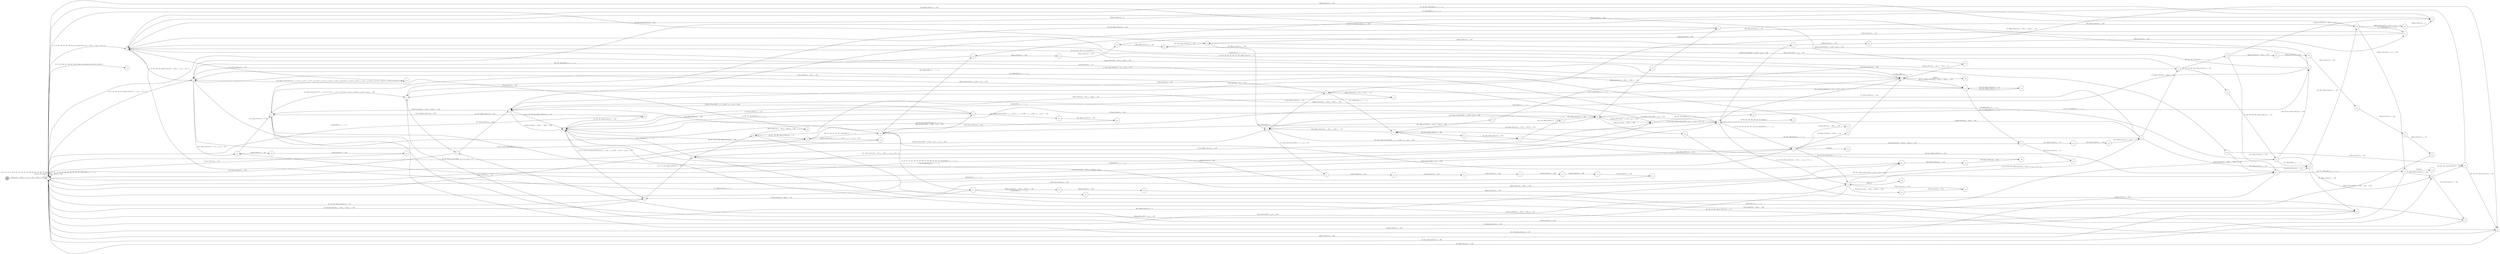 digraph EFSM{
  graph [rankdir="LR", fontname="Latin Modern Math"];
  node [color="black", fillcolor="white", shape="circle", style="filled", fontname="Latin Modern Math"];
  edge [fontname="Latin Modern Math"];

  s0[fillcolor="gray", label=<s<sub>0</sub>>];
  s1[label=<s<sub>1</sub>>];
  s2[label=<s<sub>2</sub>>];
  s3[label=<s<sub>3</sub>>];
  s4[label=<s<sub>4</sub>>];
  s5[label=<s<sub>5</sub>>];
  s6[label=<s<sub>6</sub>>];
  s7[label=<s<sub>7</sub>>];
  s8[label=<s<sub>8</sub>>];
  s9[label=<s<sub>9</sub>>];
  s10[label=<s<sub>10</sub>>];
  s11[label=<s<sub>11</sub>>];
  s12[label=<s<sub>12</sub>>];
  s13[label=<s<sub>13</sub>>];
  s16[label=<s<sub>16</sub>>];
  s17[label=<s<sub>17</sub>>];
  s18[label=<s<sub>18</sub>>];
  s19[label=<s<sub>19</sub>>];
  s28[label=<s<sub>28</sub>>];
  s29[label=<s<sub>29</sub>>];
  s32[label=<s<sub>32</sub>>];
  s40[label=<s<sub>40</sub>>];
  s42[label=<s<sub>42</sub>>];
  s44[label=<s<sub>44</sub>>];
  s46[label=<s<sub>46</sub>>];
  s48[label=<s<sub>48</sub>>];
  s49[label=<s<sub>49</sub>>];
  s55[label=<s<sub>55</sub>>];
  s56[label=<s<sub>56</sub>>];
  s61[label=<s<sub>61</sub>>];
  s64[label=<s<sub>64</sub>>];
  s66[label=<s<sub>66</sub>>];
  s67[label=<s<sub>67</sub>>];
  s68[label=<s<sub>68</sub>>];
  s69[label=<s<sub>69</sub>>];
  s71[label=<s<sub>71</sub>>];
  s73[label=<s<sub>73</sub>>];
  s76[label=<s<sub>76</sub>>];
  s77[label=<s<sub>77</sub>>];
  s90[label=<s<sub>90</sub>>];
  s92[label=<s<sub>92</sub>>];
  s94[label=<s<sub>94</sub>>];
  s95[label=<s<sub>95</sub>>];
  s97[label=<s<sub>97</sub>>];
  s108[label=<s<sub>108</sub>>];
  s109[label=<s<sub>109</sub>>];
  s110[label=<s<sub>110</sub>>];
  s116[label=<s<sub>116</sub>>];
  s118[label=<s<sub>118</sub>>];
  s119[label=<s<sub>119</sub>>];
  s130[label=<s<sub>130</sub>>];
  s147[label=<s<sub>147</sub>>];
  s148[label=<s<sub>148</sub>>];
  s150[label=<s<sub>150</sub>>];
  s151[label=<s<sub>151</sub>>];
  s160[label=<s<sub>160</sub>>];
  s162[label=<s<sub>162</sub>>];
  s163[label=<s<sub>163</sub>>];
  s164[label=<s<sub>164</sub>>];
  s165[label=<s<sub>165</sub>>];
  s166[label=<s<sub>166</sub>>];
  s167[label=<s<sub>167</sub>>];
  s173[label=<s<sub>173</sub>>];
  s184[label=<s<sub>184</sub>>];
  s199[label=<s<sub>199</sub>>];
  s204[label=<s<sub>204</sub>>];
  s205[label=<s<sub>205</sub>>];
  s207[label=<s<sub>207</sub>>];
  s214[label=<s<sub>214</sub>>];
  s231[label=<s<sub>231</sub>>];
  s232[label=<s<sub>232</sub>>];
  s245[label=<s<sub>245</sub>>];
  s277[label=<s<sub>277</sub>>];
  s278[label=<s<sub>278</sub>>];
  s297[label=<s<sub>297</sub>>];
  s303[label=<s<sub>303</sub>>];
  s304[label=<s<sub>304</sub>>];
  s305[label=<s<sub>305</sub>>];
  s326[label=<s<sub>326</sub>>];
  s332[label=<s<sub>332</sub>>];
  s333[label=<s<sub>333</sub>>];
  s334[label=<s<sub>334</sub>>];
  s335[label=<s<sub>335</sub>>];
  s336[label=<s<sub>336</sub>>];
  s347[label=<s<sub>347</sub>>];
  s384[label=<s<sub>384</sub>>];
  s385[label=<s<sub>385</sub>>];
  s389[label=<s<sub>389</sub>>];
  s399[label=<s<sub>399</sub>>];
  s408[label=<s<sub>408</sub>>];
  s418[label=<s<sub>418</sub>>];
  s419[label=<s<sub>419</sub>>];
  s446[label=<s<sub>446</sub>>];
  s462[label=<s<sub>462</sub>>];
  s463[label=<s<sub>463</sub>>];
  s467[label=<s<sub>467</sub>>];
  s498[label=<s<sub>498</sub>>];
  s510[label=<s<sub>510</sub>>];
  s511[label=<s<sub>511</sub>>];
  s512[label=<s<sub>512</sub>>];
  s513[label=<s<sub>513</sub>>];
  s514[label=<s<sub>514</sub>>];
  s515[label=<s<sub>515</sub>>];
  s522[label=<s<sub>522</sub>>];

  s0->s1[label=<<i> [1]start:2/o<sub>1</sub> := 200, o<sub>2</sub> := 3, o<sub>3</sub> := 0&#91;r<sub>3</sub> := 150, r<sub>2</sub> := 250&#93;</i>>];
  s4->s5[label=<<i> [5]moveEast:0&#91;r<sub>3</sub> &gt; 2&#93;/o<sub>1</sub> := 200</i>>];
  s12->s13[label=<<i> [13, 330]moveEast:0&#91;r<sub>2</sub> &gt; 250&#93;/o<sub>1</sub> := 400</i>>];
  s13->s2[label=<<i> [14]shieldHit:1/o<sub>1</sub> := -1 + i<sub>0</sub></i>>];
  s2->s4[label=<<i> [15, 38, 83, 211, 382, 413, 451]alienHit:1/o<sub>1</sub> := 1 + i<sub>0</sub></i>>];
  s16->s17[label=<<i> [17]moveWest:0&#91;r<sub>3</sub> &gt; 24&#93;/o<sub>1</sub> := 350</i>>];
  s17->s18[label=<<i> [18, 281]moveWest:0&#91;!(!(!(51 &gt; r<sub>2</sub>&or;-48 &gt; r<sub>3</sub>)&or;!(51 &gt; r<sub>2</sub>&or;-48 &gt; r<sub>3</sub>))&or;!(!(51 &gt; r<sub>2</sub>&or;-48 &gt; r<sub>3</sub>)&or;!(51 &gt; r<sub>2</sub>&or;-48 &gt; r<sub>3</sub>)))&#93;/o<sub>1</sub> := 300</i>>];
  s19->s5[label=<<i> [20, 187]moveWest:0/o<sub>1</sub> := 200</i>>];
  s1->s7[label=<<i> [26, 267]moveEast:0&#91;!(r<sub>3</sub> &gt; 102&or;r<sub>3</sub> &gt; 102)&#93;/o<sub>1</sub> := 100</i>>];
  s10->s40[label=<<i> [40, 85]moveEast:0&#91;!(r<sub>2</sub> &gt; 275&or;r<sub>2</sub> &gt; 275)&#93;/o<sub>1</sub> := 100</i>>];
  s16->s42[label=<<i> [42]moveWest:0&#91;!(r<sub>3</sub> &gt; 24&or;r<sub>3</sub> &gt; 24)&#93;/o<sub>1</sub> := 100</i>>];
  s42->s6[label=<<i> [43]shieldHit:1/o<sub>1</sub> := -1 + i<sub>0</sub></i>>];
  s44->s6[label=<<i> [45, 437]moveEast:0/o<sub>1</sub> := 150</i>>];
  s48->s49[label=<<i> [49, 441]moveEast:0/o<sub>1</sub> := 350</i>>];
  s55->s56[label=<<i> [56, 243]moveWest:0&#91;r<sub>3</sub> &gt; 102&#93;/o<sub>1</sub> := 150</i>>];
  s56->s4[label=<<i> [57, 244]moveWest:0/o<sub>1</sub> := 100</i>>];
  s4->s4[label=<<i> [58, 325]shieldHit:1/o<sub>1</sub> := -1 + i<sub>0</sub></i>>];
  s16->s28[label=<<i> [60]moveEast:0&#91;r<sub>3</sub> &gt; 102, r<sub>3</sub> &gt; 102&#93;/o<sub>1</sub> := 150</i>>];
  s28->s61[label=<<i> [61]moveEast:0&#91;r<sub>3</sub> &gt; 102&#93;/o<sub>1</sub> := 200</i>>];
  s61->s1[label=<<i> [62, 369]moveEast:0/o<sub>1</sub> := 250</i>>];
  s1->s9[label=<<i> [65, 124]moveEast:0&#91;r<sub>3</sub> &gt; 102, r<sub>3</sub> &gt; 102&#93;/o<sub>1</sub> := r<sub>2</sub>&#91;r<sub>2</sub> := 50 + r<sub>2</sub>&#93;</i>>];
  s67->s68[label=<<i> [68]moveWest:0&#91;350 &gt; r<sub>2</sub>&#93;/o<sub>1</sub> := 200</i>>];
  s40->s71[label=<<i> [71, 509, 531]moveWest:0&#91;599 &gt; r<sub>2</sub> + r<sub>3</sub>&#93;/o<sub>1</sub> := 50</i>>];
  s71->s2[label=<<i> [72, 532]moveWest:0/o<sub>1</sub> := 0</i>>];
  s2->s73[label=<<i> [73, 101]shieldHit:1/o<sub>1</sub> := -1 + i<sub>0</sub></i>>];
  s77->s1[label=<<i> [78]moveWest:0&#91;350 &gt; r<sub>2</sub>&#93;/o<sub>1</sub> := 100</i>>];
  s4->s10[label=<<i> [39, 84, 452]moveEast:0&#91;!(r<sub>3</sub> &gt; 2&or;r<sub>3</sub> &gt; 2)&#93;/o<sub>1</sub> := 50</i>>];
  s40->s16[label=<<i> [41, 86, 367]moveEast:0/o<sub>1</sub> := 150</i>>];
  s16->s61[label=<<i> [87, 368]moveEast:0&#91;!(r<sub>3</sub> &gt; 102&or;r<sub>3</sub> &gt; 102)&#93;/o<sub>1</sub> := 200</i>>];
  s28->s90[label=<<i> [90]moveEast:0&#91;!(r<sub>3</sub> &gt; 102&or;r<sub>3</sub> &gt; 102)&#93;/o<sub>1</sub> := 150</i>>];
  s90->s3[label=<<i> [91]moveEast:0/o<sub>1</sub> := 200</i>>];
  s92->s77[label=<<i> [93, 469]alienHit:1/o<sub>1</sub> := 1 + i<sub>0</sub></i>>];
  s77->s94[label=<<i> [94, 536]alienHit:1/o<sub>1</sub> := 1 + i<sub>0</sub></i>>];
  s94->s95[label=<<i> [95, 422]moveEast:0/o<sub>1</sub> := 250</i>>];
  s95->s18[label=<<i> [96, 299]moveEast:0/o<sub>1</sub> := 300</i>>];
  s97->s1[label=<<i> [98, 500]moveWest:0/o<sub>1</sub> := 300</i>>];
  s3->s108[label=<<i> [108, 273]moveEast:0&#91;!(r<sub>3</sub> &gt; 2&or;r<sub>3</sub> &gt; 2)&#93;/o<sub>1</sub> := 300</i>>];
  s108->s109[label=<<i> [109]moveEast:0/o<sub>1</sub> := 350</i>>];
  s109->s110[label=<<i> [110]moveEast:0/o<sub>1</sub> := 400</i>>];
  s110->s1[label=<<i> [111]moveWest:0/o<sub>1</sub> := 350</i>>];
  s55->s108[label=<<i> [114]moveWest:0&#91;!(r<sub>3</sub> &gt; 102&or;r<sub>3</sub> &gt; 102)&#93;/o<sub>1</sub> := 300</i>>];
  s108->s17[label=<<i> [115, 274]moveWest:0/o<sub>1</sub> := 250</i>>];
  s17->s116[label=<<i> [116, 380]moveWest:0&#91;!(!(!(!(51 &gt; r<sub>2</sub>&or;-48 &gt; r<sub>3</sub>)&or;!(51 &gt; r<sub>2</sub>&or;-48 &gt; r<sub>3</sub>))&or;!(!(51 &gt; r<sub>2</sub>&or;-48 &gt; r<sub>3</sub>)&or;!(51 &gt; r<sub>2</sub>&or;-48 &gt; r<sub>3</sub>)))&or;!(!(!(51 &gt; r<sub>2</sub>&or;-48 &gt; r<sub>3</sub>)&or;!(51 &gt; r<sub>2</sub>&or;-48 &gt; r<sub>3</sub>))&or;!(!(51 &gt; r<sub>2</sub>&or;-48 &gt; r<sub>3</sub>)&or;!(51 &gt; r<sub>2</sub>&or;-48 &gt; r<sub>3</sub>))))&#93;/o<sub>1</sub> := 200</i>>];
  s2->s118[label=<<i> [118]moveWest:0&#91;!(r<sub>3</sub> &gt; 50&or;r<sub>3</sub> &gt; 50)&#93;/o<sub>1</sub> := 100</i>>];
  s118->s119[label=<<i> [119, 415, 487]moveWest:0/o<sub>1</sub> := 50</i>>];
  s119->s118[label=<<i> [120, 416, 488]moveWest:0/o<sub>1</sub> := 0</i>>];
  s118->s1[label=<<i> [121]moveEast:0/o<sub>1</sub> := 50</i>>];
  s10->s92[label=<<i> [126, 294]moveWest:0&#91;400 &gt; r<sub>2</sub>&#93;/o<sub>1</sub> := 250</i>>];
  s92->s9[label=<<i> [127]moveWest:0&#91;400 &gt; r<sub>2</sub>, 400 &gt; r<sub>2</sub>&#93;/o<sub>1</sub> := 200</i>>];
  s9->s3[label=<<i> [128]moveEast:0&#91;!(350 &gt; r<sub>2</sub>&or;350 &gt; r<sub>2</sub>)&#93;/o<sub>1</sub> := 250</i>>];
  s3->s29[label=<<i> [129, 314, 320, 340]shieldHit:1/o<sub>1</sub> := -1 + i<sub>0</sub></i>>];
  s130->s5[label=<<i> [131, 235]moveWest:0/o<sub>1</sub> := 200</i>>];
  s46->s1[label=<<i> [134]shieldHit:1/o<sub>1</sub> := -1 + i<sub>0</sub></i>>];
  s2->s3[label=<<i> [3, 35, 137, 156, 354, 448]moveWest:0&#91;r<sub>3</sub> &gt; 50&#93;/o<sub>1</sub> := r<sub>3</sub>&#91;r<sub>3</sub> := -50 + r<sub>3</sub>&#93;</i>>];
  s12->s10[label=<<i> [143]moveWest:0&#91;r<sub>2</sub> &gt; 449&#93;/o<sub>1</sub> := 350</i>>];
  s10->s3[label=<<i> [144, 200]shieldHit:1/o<sub>1</sub> := -1 + i<sub>0</sub></i>>];
  s92->s40[label=<<i> [146, 394]moveWest:0&#91;!(400 &gt; r<sub>2</sub>&or;400 &gt; r<sub>2</sub>)&#93;/o<sub>1</sub> := 300</i>>];
  s148->s94[label=<<i> [149, 397]moveWest:0/o<sub>1</sub> := 150</i>>];
  s150->s151[label=<<i> [151, 302]alienHit:1/o<sub>1</sub> := 1 + i<sub>0</sub></i>>];
  s151->s69[label=<<i> [152]moveEast:0/o<sub>1</sub> := 150</i>>];
  s69->s1[label=<<i> [153, 308, 351]moveEast:0/o<sub>1</sub> := 200</i>>];
  s3->s1[label=<<i> [36, 81, 138, 157, 344, 355, 449]moveWest:0/o<sub>1</sub> := r<sub>3</sub>&#91;r<sub>3</sub> := -50 + r<sub>3</sub>&#93;</i>>];
  s160->s148[label=<<i> [161, 376]moveEast:0/o<sub>1</sub> := 100</i>>];
  s162->s163[label=<<i> [163]win:0</i>>];
  s164->s165[label=<<i> [165, 226]moveWest:0&#91;r<sub>2</sub> &gt; 449, r<sub>2</sub> &gt; 449&#93;/o<sub>1</sub> := 350</i>>];
  s165->s166[label=<<i> [166, 227]moveWest:0/o<sub>1</sub> := 300</i>>];
  s166->s167[label=<<i> [167]moveWest:0/o<sub>1</sub> := 250</i>>];
  s167->s61[label=<<i> [168, 191, 287, 431]moveWest:0/o<sub>1</sub> := 200</i>>];
  s61->s8[label=<<i> [88, 169, 192, 288, 432]moveWest:0/o<sub>1</sub> := 150</i>>];
  s130->s173[label=<<i> [173, 203, 296]alienHit:1/o<sub>1</sub> := 1 + i<sub>0</sub></i>>];
  s173->s7[label=<<i> [174]moveEast:0&#91;r<sub>2</sub> &gt; 449&#93;/o<sub>1</sub> := 100</i>>];
  s8->s6[label=<<i> [176, 517]alienHit:1/o<sub>1</sub> := 1 + i<sub>0</sub></i>>];
  s7->s1[label=<<i> [23, 178, 238, 482]moveWest:0/o<sub>1</sub> := 50</i>>];
  s55->s184[label=<<i> [184]moveEast:0&#91;r<sub>3</sub> &gt; 102&#93;/o<sub>1</sub> := 250</i>>];
  s184->s18[label=<<i> [185]moveEast:0/o<sub>1</sub> := 300</i>>];
  s18->s19[label=<<i> [19, 186, 260]moveWest:0/o<sub>1</sub> := 250</i>>];
  s5->s17[label=<<i> [188]moveEast:0&#91;!(r<sub>2</sub> &gt; 449&or;r<sub>2</sub> &gt; 449)&#93;/o<sub>1</sub> := 250</i>>];
  s29->s1[label=<<i> [30, 195, 291]moveWest:0&#91;848 &gt; r<sub>2</sub> + 3 &times; r<sub>3</sub>&#93;/o<sub>1</sub> := 0</i>>];
  s55->s11[label=<<i> [198, 276, 328, 460]alienHit:1/o<sub>1</sub> := 1 + i<sub>0</sub></i>>];
  s11->s199[label=<<i> [199]win:0</i>>];
  s3->s92[label=<<i> [92, 145, 201, 393, 407]alienHit:1/o<sub>1</sub> := 1 + i<sub>0</sub></i>>];
  s92->s130[label=<<i> [202, 295]shieldHit:1/o<sub>1</sub> := -1 + i<sub>0</sub></i>>];
  s173->s204[label=<<i> [204]moveEast:0&#91;!(r<sub>2</sub> &gt; 449&or;r<sub>2</sub> &gt; 449)&#93;/o<sub>1</sub> := 350</i>>];
  s204->s205[label=<<i> [205]moveEast:0/o<sub>1</sub> := 400</i>>];
  s205->s11[label=<<i> [206]moveWest:0/o<sub>1</sub> := 350</i>>];
  s11->s207[label=<<i> [207, 461, 504]moveWest:0&#91;!(50 &gt; r<sub>3</sub>&or;50 &gt; r<sub>3</sub>)&#93;/o<sub>1</sub> := 300</i>>];
  s207->s1[label=<<i> [208, 317]moveEast:0/o<sub>1</sub> := 350</i>>];
  s4->s16[label=<<i> [16, 59, 212]alienHit:1/o<sub>1</sub> := 1 + i<sub>0</sub></i>>];
  s16->s164[label=<<i> [213, 529]alienHit:1/o<sub>1</sub> := 1 + i<sub>0</sub></i>>];
  s164->s214[label=<<i> [214, 465, 494]moveEast:0/o<sub>1</sub> := 200</i>>];
  s214->s147[label=<<i> [215, 466, 495]moveEast:0/o<sub>1</sub> := 250</i>>];
  s162->s19[label=<<i> [218]moveEast:0/o<sub>1</sub> := 250</i>>];
  s19->s1[label=<<i> [219, 261]moveEast:0/o<sub>1</sub> := 300</i>>];
  s9->s10[label=<<i> [10, 125, 222, 256]moveEast:0&#91;350 &gt; r<sub>2</sub>&#93;/o<sub>1</sub> := r<sub>2</sub>&#91;r<sub>2</sub> := 50 + r<sub>2</sub>&#93;</i>>];
  s10->s11[label=<<i> [11, 141, 223, 257]moveEast:0&#91;r<sub>2</sub> &gt; 275&#93;/o<sub>1</sub> := r<sub>2</sub>&#91;r<sub>2</sub> := 50 + r<sub>2</sub>&#93;</i>>];
  s12->s164[label=<<i> [164, 225, 493]alienHit:1/o<sub>1</sub> := 1 + i<sub>0</sub></i>>];
  s166->s148[label=<<i> [228, 427]moveEast:0/o<sub>1</sub> := 350</i>>];
  s148->s6[label=<<i> [229]moveEast:0&#91;r<sub>2</sub> &gt; 449&#93;/o<sub>1</sub> := 400</i>>];
  s6->s44[label=<<i> [44, 230, 478, 518]alienHit:1/o<sub>1</sub> := 1 + i<sub>0</sub></i>>];
  s44->s231[label=<<i> [231, 519]moveWest:0&#91;!(!(699 &gt; r<sub>2</sub> + r<sub>3</sub>&or;699 &gt; r<sub>2</sub> + r<sub>3</sub>)&or;!(699 &gt; r<sub>2</sub> + r<sub>3</sub>&or;699 &gt; r<sub>2</sub> + r<sub>3</sub>))&#93;/o<sub>1</sub> := 350</i>>];
  s231->s232[label=<<i> [232, 520]moveWest:0/o<sub>1</sub> := 300</i>>];
  s232->s29[label=<<i> [233, 521]moveWest:0/o<sub>1</sub> := 250</i>>];
  s4->s245[label=<<i> [245]moveWest:0&#91;r<sub>3</sub> &gt; 102, r<sub>3</sub> &gt; 102&#93;/o<sub>1</sub> := 50</i>>];
  s245->s2[label=<<i> [246]moveWest:0/o<sub>1</sub> := 0</i>>];
  s67->s5[label=<<i> [251]alienHit:1/o<sub>1</sub> := 1 + i<sub>0</sub></i>>];
  s5->s6[label=<<i> [6, 21, 132, 236, 252, 480]moveWest:0/o<sub>1</sub> := 150</i>>];
  s8->s9[label=<<i> [9, 255, 269]moveEast:0/o<sub>1</sub> := 200</i>>];
  s12->s18[label=<<i> [259]moveWest:0&#91;!(r<sub>2</sub> &gt; 449&or;r<sub>2</sub> &gt; 449)&#93;/o<sub>1</sub> := 300</i>>];
  s7->s8[label=<<i> [8, 27, 175, 254, 268]moveEast:0/o<sub>1</sub> := 150</i>>];
  s17->s55[label=<<i> [275]shieldHit:1/o<sub>1</sub> := -1 + i<sub>0</sub></i>>];
  s11->s277[label=<<i> [277]moveEast:0&#91;!(r<sub>2</sub> &gt; 300&or;r<sub>2</sub> &gt; 300)&#93;/o<sub>1</sub> := 300</i>>];
  s277->s278[label=<<i> [278]moveEast:0/o<sub>1</sub> := 350</i>>];
  s278->s11[label=<<i> [279]moveEast:0/o<sub>1</sub> := 400</i>>];
  s11->s17[label=<<i> [280]moveWest:0&#91;50 &gt; r<sub>3</sub>&#93;/o<sub>1</sub> := 350</i>>];
  s18->s97[label=<<i> [97, 282, 300]moveEast:0/o<sub>1</sub> := 350</i>>];
  s97->s150[label=<<i> [283, 301]moveEast:0/o<sub>1</sub> := 400</i>>];
  s150->s162[label=<<i> [284]moveWest:0&#91;50 &gt; r<sub>3</sub>&#93;/o<sub>1</sub> := 350</i>>];
  s162->s48[label=<<i> [285, 429]moveWest:0/o<sub>1</sub> := 300</i>>];
  s8->s28[label=<<i> [28, 89, 170, 193, 289, 433]moveWest:0/o<sub>1</sub> := 100</i>>];
  s28->s29[label=<<i> [29, 171, 194, 290, 434]moveWest:0/o<sub>1</sub> := 50</i>>];
  s173->s297[label=<<i> [297]shieldHit:1/o<sub>1</sub> := -1 + i<sub>0</sub></i>>];
  s297->s95[label=<<i> [298]alienHit:1/o<sub>1</sub> := 1 + i<sub>0</sub></i>>];
  s151->s303[label=<<i> [303, 391]moveWest:0/o<sub>1</sub> := 350</i>>];
  s303->s304[label=<<i> [304]moveWest:0/o<sub>1</sub> := 300</i>>];
  s304->s305[label=<<i> [305]moveWest:0/o<sub>1</sub> := 250</i>>];
  s305->s68[label=<<i> [306, 349]moveWest:0/o<sub>1</sub> := 200</i>>];
  s68->s69[label=<<i> [69, 307, 350]moveWest:0/o<sub>1</sub> := 150</i>>];
  s10->s64[label=<<i> [64, 80, 123, 140, 210, 293, 310, 319, 346]lose:0</i>>];
  s9->s66[label=<<i> [66, 270, 311]shieldHit:1/o<sub>1</sub> := -1 + i<sub>0</sub></i>>];
  s66->s67[label=<<i> [67, 271, 312]alienHit:1/o<sub>1</sub> := 1 + i<sub>0</sub></i>>];
  s130->s207[label=<<i> [316]moveEast:0&#91;400 &gt; r<sub>2</sub>&#93;/o<sub>1</sub> := 300</i>>];
  s130->s303[label=<<i> [322, 342]shieldHit:1/o<sub>1</sub> := -1 + i<sub>0</sub></i>>];
  s4->s326[label=<<i> [326]lose:0</i>>];
  s11->s12[label=<<i> [12, 142, 224, 258, 329]moveEast:0&#91;r<sub>2</sub> &gt; 300&#93;/o<sub>1</sub> := r<sub>2</sub>&#91;r<sub>2</sub> := 50 + r<sub>2</sub>&#93;</i>>];
  s160->s332[label=<<i> [332]moveWest:0&#91;r<sub>3</sub> &gt; -48&#93;/o<sub>1</sub> := 350</i>>];
  s332->s333[label=<<i> [333]moveWest:0/o<sub>1</sub> := 300</i>>];
  s333->s334[label=<<i> [334]moveWest:0/o<sub>1</sub> := 250</i>>];
  s334->s335[label=<<i> [335]moveWest:0/o<sub>1</sub> := 200</i>>];
  s335->s336[label=<<i> [336]moveWest:0/o<sub>1</sub> := 150</i>>];
  s336->s1[label=<<i> [337]moveWest:0/o<sub>1</sub> := 100</i>>];
  s29->s130[label=<<i> [130, 172, 234, 315, 321, 341, 435]alienHit:1/o<sub>1</sub> := 1 + i<sub>0</sub></i>>];
  s303->s3[label=<<i> [323, 343, 392]alienHit:1/o<sub>1</sub> := 1 + i<sub>0</sub></i>>];
  s10->s347[label=<<i> [347]moveWest:0&#91;!(400 &gt; r<sub>2</sub>&or;400 &gt; r<sub>2</sub>)&#93;/o<sub>1</sub> := 300</i>>];
  s347->s305[label=<<i> [348]moveWest:0/o<sub>1</sub> := 250</i>>];
  s1->s2[label=<<i> [2, 34, 37, 82, 136, 155, 158, 353, 356, 447, 450]moveWest:0&#91;r<sub>3</sub> &gt; -50&#93;/o<sub>1</sub> := r<sub>3</sub>&#91;r<sub>3</sub> := -50 + r<sub>3</sub>&#93;</i>>];
  s13->s160[label=<<i> [160, 331, 358, 375]alienHit:1/o<sub>1</sub> := 1 + i<sub>0</sub></i>>];
  s160->s73[label=<<i> [359]moveWest:0&#91;!(r<sub>3</sub> &gt; -48&or;r<sub>3</sub> &gt; -48)&#93;/o<sub>1</sub> := 0</i>>];
  s73->s2[label=<<i> [74, 102, 360, 401]alienHit:1/o<sub>1</sub> := 1 + i<sub>0</sub></i>>];
  s77->s67[label=<<i> [106, 250, 364, 405]moveEast:0/o<sub>1</sub> := 200</i>>];
  s67->s69[label=<<i> [365]moveWest:0&#91;!(350 &gt; r<sub>2</sub>&or;350 &gt; r<sub>2</sub>)&#93;/o<sub>1</sub> := 150</i>>];
  s69->s40[label=<<i> [70, 366]moveWest:0/o<sub>1</sub> := 100</i>>];
  s1->s1[label=<<i> [371]moveWest:0&#91;!(r<sub>3</sub> &gt; -50&or;r<sub>3</sub> &gt; -50)&#93;/o<sub>1</sub> := 200</i>>];
  s148->s6[label=<<i> [377]moveEast:0&#91;!(r<sub>2</sub> &gt; 449&or;r<sub>2</sub> &gt; 449)&#93;/o<sub>1</sub> := 150</i>>];
  s6->s46[label=<<i> [46, 133, 378, 438]moveEast:0/o<sub>1</sub> := 200</i>>];
  s46->s17[label=<<i> [47, 379, 439]moveEast:0/o<sub>1</sub> := 250</i>>];
  s116->s2[label=<<i> [117, 381]moveWest:0/o<sub>1</sub> := 150</i>>];
  s4->s118[label=<<i> [383, 414, 486]moveWest:0&#91;!(r<sub>3</sub> &gt; 102&or;r<sub>3</sub> &gt; 102)&#93;/o<sub>1</sub> := 100</i>>];
  s118->s384[label=<<i> [384, 417, 489]alienHit:1/o<sub>1</sub> := 1 + i<sub>0</sub></i>>];
  s384->s385[label=<<i> [385, 455]moveWest:0/o<sub>1</sub> := 50</i>>];
  s385->s1[label=<<i> [386, 456]moveWest:0/o<sub>1</sub> := 0</i>>];
  s347->s389[label=<<i> [389]moveEast:0/o<sub>1</sub> := 350</i>>];
  s389->s151[label=<<i> [390]moveEast:0/o<sub>1</sub> := 400</i>>];
  s40->s147[label=<<i> [147, 395, 475]moveWest:0&#91;!(599 &gt; r<sub>2</sub> + r<sub>3</sub>&or;599 &gt; r<sub>2</sub> + r<sub>3</sub>)&#93;/o<sub>1</sub> := 250</i>>];
  s147->s148[label=<<i> [148, 216, 396]moveWest:0/o<sub>1</sub> := 200</i>>];
  s94->s150[label=<<i> [150, 398, 537]moveWest:0/o<sub>1</sub> := 100</i>>];
  s150->s399[label=<<i> [399]moveWest:0&#91;!(50 &gt; r<sub>3</sub>&or;50 &gt; r<sub>3</sub>)&#93;/o<sub>1</sub> := 50</i>>];
  s399->s73[label=<<i> [400]moveWest:0/o<sub>1</sub> := 0</i>>];
  s2->s13[label=<<i> [75, 103, 159, 247, 357, 361, 374, 402, 533]moveEast:0/o<sub>1</sub> := 50</i>>];
  s13->s76[label=<<i> [76, 104, 248, 362, 403, 534]moveEast:0/o<sub>1</sub> := 100</i>>];
  s76->s77[label=<<i> [77, 105, 249, 363, 404, 535]moveEast:0/o<sub>1</sub> := 150</i>>];
  s67->s3[label=<<i> [107, 272, 313, 406]moveEast:0/o<sub>1</sub> := 250</i>>];
  s92->s408[label=<<i> [408]moveEast:0&#91;r<sub>2</sub> &gt; 449&#93;/o<sub>1</sub> := 300</i>>];
  s408->s49[label=<<i> [409]moveEast:0/o<sub>1</sub> := 350</i>>];
  s384->s418[label=<<i> [418, 490]moveEast:0/o<sub>1</sub> := 50</i>>];
  s418->s419[label=<<i> [419, 491]moveEast:0/o<sub>1</sub> := 100</i>>];
  s419->s12[label=<<i> [420, 492]moveEast:0/o<sub>1</sub> := 150</i>>];
  s12->s94[label=<<i> [421]moveEast:0&#91;!(r<sub>2</sub> &gt; 250&or;r<sub>2</sub> &gt; 250)&#93;/o<sub>1</sub> := 200</i>>];
  s95->s1[label=<<i> [423]moveWest:0/o<sub>1</sub> := 200</i>>];
  s148->s162[label=<<i> [162, 217, 428]alienHit:1/o<sub>1</sub> := 1 + i<sub>0</sub></i>>];
  s48->s167[label=<<i> [190, 286, 430, 471]moveWest:0/o<sub>1</sub> := 250</i>>];
  s130->s44[label=<<i> [436]moveEast:0&#91;!(400 &gt; r<sub>2</sub>&or;400 &gt; r<sub>2</sub>)&#93;/o<sub>1</sub> := 100</i>>];
  s17->s48[label=<<i> [48, 189, 440]moveEast:0/o<sub>1</sub> := 300</i>>];
  s49->s1[label=<<i> [50, 410, 442]moveEast:0/o<sub>1</sub> := 400</i>>];
  s1->s10[label=<<i> [54, 63, 79, 112, 122, 139, 182, 196, 209, 241, 292, 309, 318, 345, 444, 524]shieldHit:1/o<sub>1</sub> := -1 + i<sub>0</sub></i>>];
  s55->s446[label=<<i> [446]win:0</i>>];
  s55->s384[label=<<i> [454]moveEast:0&#91;!(r<sub>3</sub> &gt; 102&or;r<sub>3</sub> &gt; 102)&#93;/o<sub>1</sub> := 100</i>>];
  s207->s462[label=<<i> [462, 505]moveWest:0/o<sub>1</sub> := 250</i>>];
  s462->s463[label=<<i> [463, 506]moveWest:0/o<sub>1</sub> := 200</i>>];
  s463->s164[label=<<i> [464, 507]moveWest:0/o<sub>1</sub> := 150</i>>];
  s467->s92[label=<<i> [468, 497]moveEast:0/o<sub>1</sub> := 350</i>>];
  s77->s48[label=<<i> [470]moveWest:0&#91;!(350 &gt; r<sub>2</sub>&or;350 &gt; r<sub>2</sub>)&#93;/o<sub>1</sub> := 300</i>>];
  s167->s5[label=<<i> [472]moveEast:0/o<sub>1</sub> := 300</i>>];
  s5->s6[label=<<i> [473]moveEast:0&#91;r<sub>2</sub> &gt; 449&#93;/o<sub>1</sub> := 350&#91;r<sub>3</sub> := 300&#93;</i>>];
  s6->s40[label=<<i> [474]moveWest:0&#91;!(298 &gt; r<sub>3</sub>&or;298 &gt; r<sub>3</sub>)&#93;/o<sub>1</sub> := r<sub>3</sub>&#91;r<sub>3</sub> := 250&#93;</i>>];
  s467->s6[label=<<i> [477]moveWest:0/o<sub>1</sub> := 250</i>>];
  s44->s5[label=<<i> [479]moveWest:0&#91;!(699 &gt; r<sub>2</sub> + r<sub>3</sub>&or;699 &gt; r<sub>2</sub> + r<sub>3</sub>)&#93;/o<sub>1</sub> := 200</i>>];
  s6->s7[label=<<i> [7, 22, 177, 237, 253, 481]moveWest:0&#91;!(!(298 &gt; r<sub>3</sub>&or;298 &gt; r<sub>3</sub>)&or;!(298 &gt; r<sub>3</sub>&or;298 &gt; r<sub>3</sub>))&#93;/o<sub>1</sub> := 100</i>>];
  s3->s4[label=<<i> [4, 324, 485]moveEast:0&#91;r<sub>3</sub> &gt; 2, r<sub>3</sub> &gt; 2&#93;/o<sub>1</sub> := 150</i>>];
  s147->s467[label=<<i> [467, 476, 496]moveEast:0/o<sub>1</sub> := 300</i>>];
  s92->s498[label=<<i> [498]moveEast:0&#91;!(r<sub>2</sub> &gt; 449&or;r<sub>2</sub> &gt; 449)&#93;/o<sub>1</sub> := 400</i>>];
  s498->s97[label=<<i> [499]moveWest:0/o<sub>1</sub> := 350</i>>];
  s164->s40[label=<<i> [508, 530]moveWest:0&#91;!(r<sub>2</sub> &gt; 449&or;r<sub>2</sub> &gt; 449)&#93;/o<sub>1</sub> := 100</i>>];
  s71->s510[label=<<i> [510]moveEast:0/o<sub>1</sub> := 100</i>>];
  s510->s511[label=<<i> [511]moveEast:0/o<sub>1</sub> := 150</i>>];
  s511->s512[label=<<i> [512]moveEast:0/o<sub>1</sub> := 200</i>>];
  s512->s513[label=<<i> [513]moveEast:0/o<sub>1</sub> := 250</i>>];
  s513->s514[label=<<i> [514]moveEast:0/o<sub>1</sub> := 300</i>>];
  s514->s515[label=<<i> [515]moveEast:0/o<sub>1</sub> := 350</i>>];
  s515->s8[label=<<i> [516]moveEast:0/o<sub>1</sub> := 400</i>>];
  s29->s522[label=<<i> [522]moveWest:0&#91;!(848 &gt; r<sub>2</sub> + 3 &times; r<sub>3</sub>&or;848 &gt; r<sub>2</sub> + 3 &times; r<sub>3</sub>)&#93;/o<sub>1</sub> := 200</i>>];
  s522->s1[label=<<i> [523]moveWest:0/o<sub>1</sub> := 150</i>>];
  s10->s55[label=<<i> [55, 113, 183, 197, 242, 327, 445, 453, 459, 525]alienHit:1/o<sub>1</sub> := 1 + i<sub>0</sub></i>>];
  s55->s1[label=<<i> [526]shieldHit:1/o<sub>1</sub> := -1 + i<sub>0</sub></i>>];
  s1->s1[label=<<i> [24, 25, 31, 33, 51, 52, 99, 135, 154, 179, 181, 220, 239, 262, 263, 264, 266, 338, 352, 370, 372, 387, 411, 424, 425, 443, 457, 483, 501, 502, 527, 539]alienHit:1/o<sub>1</sub> := 1 + i<sub>0</sub></i>>];
  s1->s32[label=<<i> [32, 53, 100, 180, 221, 240, 265, 339, 373, 388, 412, 426, 458, 484, 503, 528, 540]win:0</i>>];
  s150->s1[label=<<i> [538]moveEast:0/o<sub>1</sub> := 150</i>>];
}